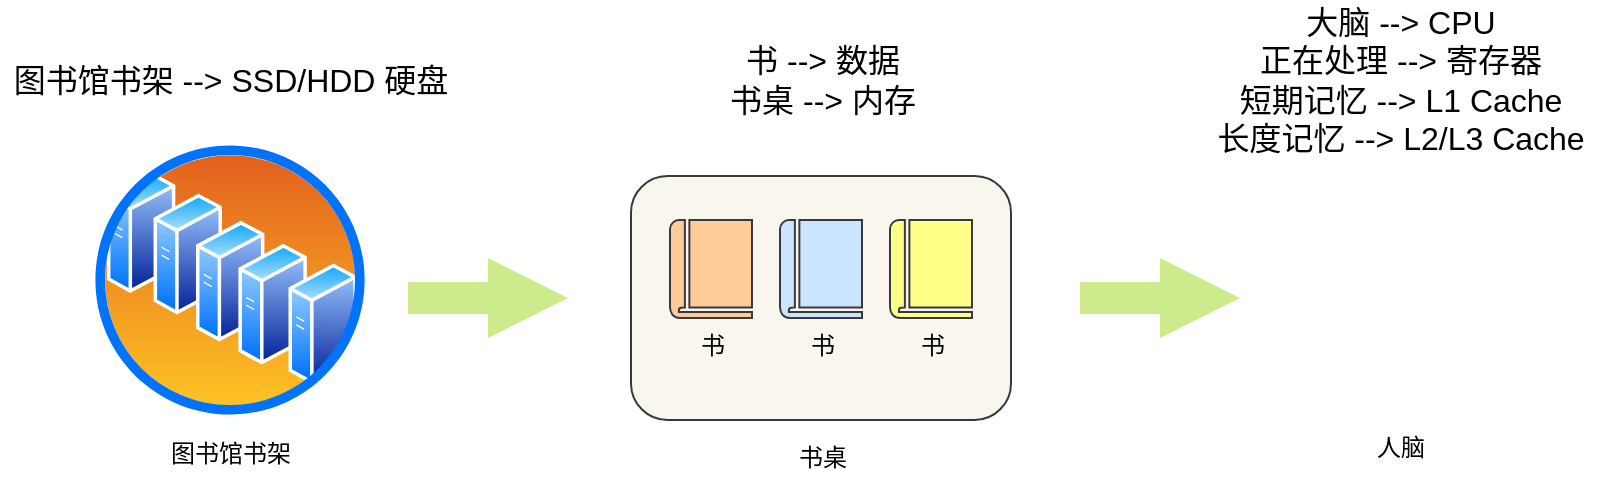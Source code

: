 <mxfile version="13.7.5" type="github">
  <diagram id="XyO682tAB7YzHlFXcE-P" name="第 1 页">
    <mxGraphModel dx="1102" dy="582" grid="1" gridSize="10" guides="1" tooltips="1" connect="1" arrows="1" fold="1" page="1" pageScale="1" pageWidth="827" pageHeight="1169" math="0" shadow="0">
      <root>
        <mxCell id="0" />
        <mxCell id="1" parent="0" />
        <mxCell id="PWmNi36X7jY6TQDP7-c--10" value="" style="rounded=1;whiteSpace=wrap;html=1;fillColor=#f9f7ed;strokeColor=#36393d;" vertex="1" parent="1">
          <mxGeometry x="445.5" y="228" width="190" height="122" as="geometry" />
        </mxCell>
        <mxCell id="PWmNi36X7jY6TQDP7-c--1" value="人脑" style="shape=image;html=1;verticalAlign=top;verticalLabelPosition=bottom;labelBackgroundColor=#ffffff;imageAspect=0;aspect=fixed;image=https://cdn2.iconfinder.com/data/icons/viiva-business/32/think-128.png;" vertex="1" parent="1">
          <mxGeometry x="766" y="222" width="128" height="128" as="geometry" />
        </mxCell>
        <mxCell id="PWmNi36X7jY6TQDP7-c--4" value="书" style="pointerEvents=1;shadow=0;dashed=0;html=1;strokeColor=#36393d;fillColor=#cce5ff;labelPosition=center;verticalLabelPosition=bottom;verticalAlign=top;outlineConnect=0;align=center;shape=mxgraph.office.concepts.book_journal;" vertex="1" parent="1">
          <mxGeometry x="520" y="250" width="41" height="49" as="geometry" />
        </mxCell>
        <mxCell id="PWmNi36X7jY6TQDP7-c--12" value="书" style="pointerEvents=1;shadow=0;dashed=0;html=1;strokeColor=#36393d;fillColor=#ffcc99;labelPosition=center;verticalLabelPosition=bottom;verticalAlign=top;outlineConnect=0;align=center;shape=mxgraph.office.concepts.book_journal;" vertex="1" parent="1">
          <mxGeometry x="465" y="250" width="41" height="49" as="geometry" />
        </mxCell>
        <mxCell id="PWmNi36X7jY6TQDP7-c--13" value="书" style="pointerEvents=1;shadow=0;dashed=0;html=1;strokeColor=#36393d;fillColor=#ffff88;labelPosition=center;verticalLabelPosition=bottom;verticalAlign=top;outlineConnect=0;align=center;shape=mxgraph.office.concepts.book_journal;" vertex="1" parent="1">
          <mxGeometry x="575" y="250" width="41" height="49" as="geometry" />
        </mxCell>
        <mxCell id="PWmNi36X7jY6TQDP7-c--14" value="图书馆书架" style="aspect=fixed;perimeter=ellipsePerimeter;html=1;align=center;shadow=0;dashed=0;spacingTop=3;image;image=img/lib/active_directory/server_farm.svg;" vertex="1" parent="1">
          <mxGeometry x="175" y="210" width="140" height="140" as="geometry" />
        </mxCell>
        <mxCell id="PWmNi36X7jY6TQDP7-c--15" value="书桌" style="text;html=1;align=center;verticalAlign=middle;resizable=0;points=[];autosize=1;" vertex="1" parent="1">
          <mxGeometry x="521" y="359" width="40" height="20" as="geometry" />
        </mxCell>
        <mxCell id="PWmNi36X7jY6TQDP7-c--17" value="" style="html=1;shadow=0;dashed=0;align=center;verticalAlign=middle;shape=mxgraph.arrows2.arrow;dy=0.6;dx=40;notch=0;fillColor=#cdeb8b;strokeColor=none;" vertex="1" parent="1">
          <mxGeometry x="334" y="269" width="80" height="40" as="geometry" />
        </mxCell>
        <mxCell id="PWmNi36X7jY6TQDP7-c--18" value="" style="html=1;shadow=0;dashed=0;align=center;verticalAlign=middle;shape=mxgraph.arrows2.arrow;dy=0.6;dx=40;notch=0;fillColor=#cdeb8b;strokeColor=none;" vertex="1" parent="1">
          <mxGeometry x="670" y="269" width="80" height="40" as="geometry" />
        </mxCell>
        <mxCell id="PWmNi36X7jY6TQDP7-c--20" value="&lt;div style=&quot;font-size: 16px;&quot;&gt;大脑 --&amp;gt; CPU&lt;/div&gt;&lt;div style=&quot;font-size: 16px;&quot;&gt;正在处理 --&amp;gt; 寄存器&lt;/div&gt;&lt;div style=&quot;font-size: 16px;&quot;&gt;短期记忆 --&amp;gt; L1 Cache&lt;/div&gt;&lt;div style=&quot;font-size: 16px;&quot;&gt;长度记忆 --&amp;gt; L2/L3 Cache&lt;/div&gt;" style="text;html=1;align=center;verticalAlign=middle;resizable=0;points=[];autosize=1;fontSize=16;" vertex="1" parent="1">
          <mxGeometry x="730" y="140" width="200" height="80" as="geometry" />
        </mxCell>
        <mxCell id="PWmNi36X7jY6TQDP7-c--21" value="&lt;div&gt;书 --&amp;gt; 数据&lt;/div&gt;&lt;div&gt;书桌 --&amp;gt; 内存&lt;/div&gt;" style="text;html=1;align=center;verticalAlign=middle;resizable=0;points=[];autosize=1;fontSize=16;" vertex="1" parent="1">
          <mxGeometry x="486" y="160" width="110" height="40" as="geometry" />
        </mxCell>
        <mxCell id="PWmNi36X7jY6TQDP7-c--22" value="图书馆书架 --&amp;gt; SSD/HDD 硬盘" style="text;html=1;align=center;verticalAlign=middle;resizable=0;points=[];autosize=1;fontSize=16;" vertex="1" parent="1">
          <mxGeometry x="130" y="170" width="230" height="20" as="geometry" />
        </mxCell>
      </root>
    </mxGraphModel>
  </diagram>
</mxfile>

